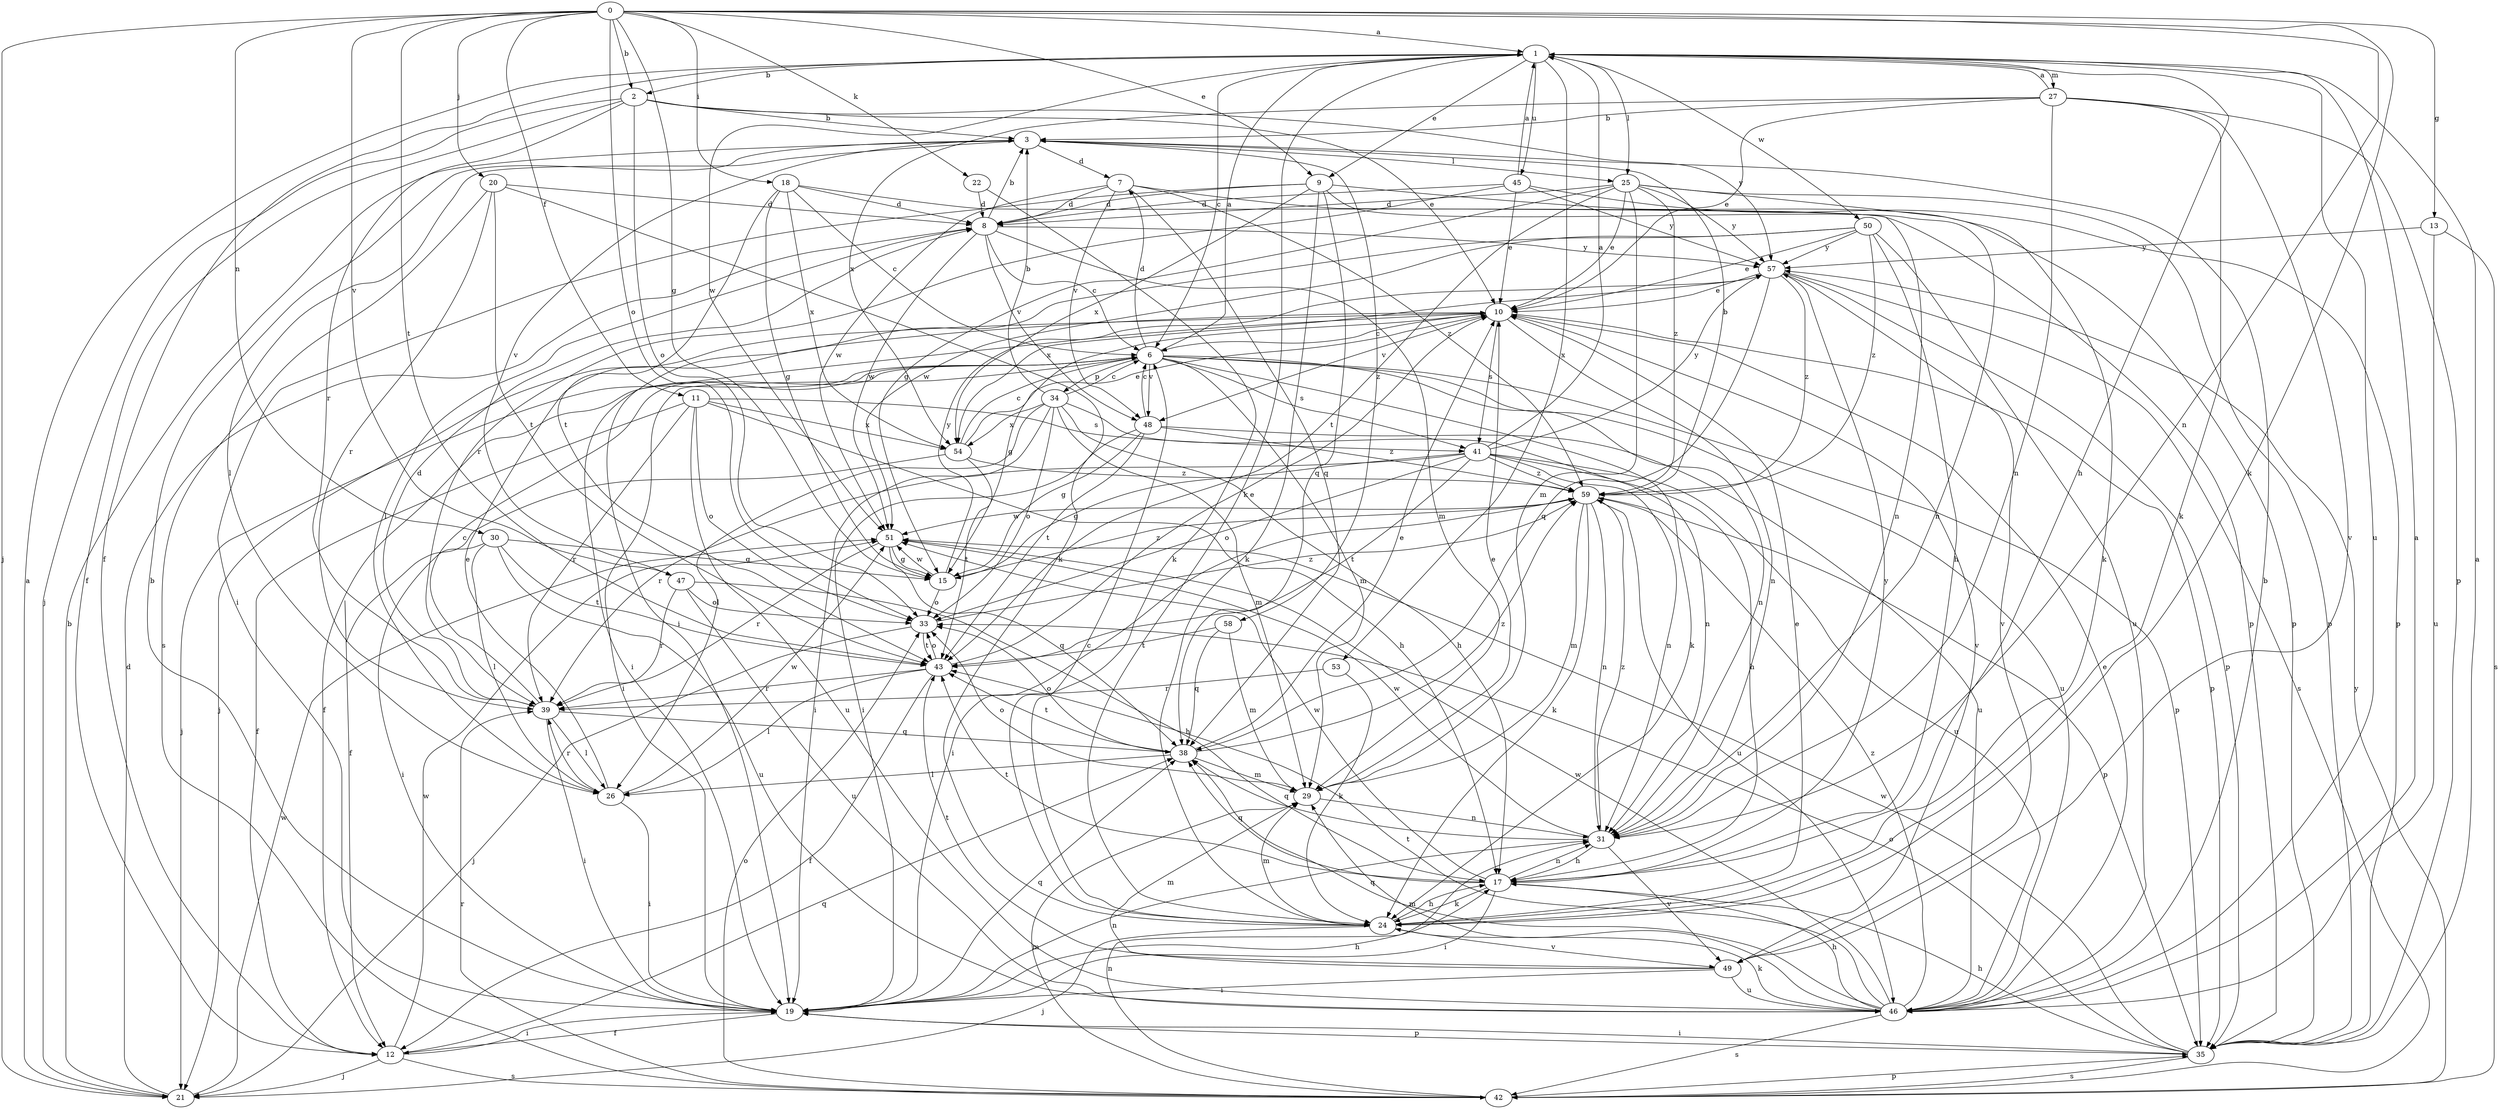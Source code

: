 strict digraph  {
0;
1;
2;
3;
6;
7;
8;
9;
10;
11;
12;
13;
15;
17;
18;
19;
20;
21;
22;
24;
25;
26;
27;
29;
30;
31;
33;
34;
35;
38;
39;
41;
42;
43;
45;
46;
47;
48;
49;
50;
51;
53;
54;
57;
58;
59;
0 -> 1  [label=a];
0 -> 2  [label=b];
0 -> 9  [label=e];
0 -> 11  [label=f];
0 -> 13  [label=g];
0 -> 15  [label=g];
0 -> 18  [label=i];
0 -> 20  [label=j];
0 -> 21  [label=j];
0 -> 22  [label=k];
0 -> 24  [label=k];
0 -> 30  [label=n];
0 -> 31  [label=n];
0 -> 33  [label=o];
0 -> 43  [label=t];
0 -> 47  [label=v];
1 -> 2  [label=b];
1 -> 6  [label=c];
1 -> 9  [label=e];
1 -> 12  [label=f];
1 -> 17  [label=h];
1 -> 24  [label=k];
1 -> 25  [label=l];
1 -> 27  [label=m];
1 -> 45  [label=u];
1 -> 46  [label=u];
1 -> 50  [label=w];
1 -> 51  [label=w];
1 -> 53  [label=x];
2 -> 3  [label=b];
2 -> 10  [label=e];
2 -> 12  [label=f];
2 -> 21  [label=j];
2 -> 33  [label=o];
2 -> 39  [label=r];
2 -> 57  [label=y];
3 -> 7  [label=d];
3 -> 25  [label=l];
3 -> 26  [label=l];
3 -> 47  [label=v];
3 -> 58  [label=z];
6 -> 1  [label=a];
6 -> 7  [label=d];
6 -> 12  [label=f];
6 -> 19  [label=i];
6 -> 21  [label=j];
6 -> 24  [label=k];
6 -> 29  [label=m];
6 -> 31  [label=n];
6 -> 34  [label=p];
6 -> 35  [label=p];
6 -> 41  [label=s];
6 -> 46  [label=u];
6 -> 48  [label=v];
7 -> 8  [label=d];
7 -> 31  [label=n];
7 -> 38  [label=q];
7 -> 48  [label=v];
7 -> 51  [label=w];
7 -> 59  [label=z];
8 -> 3  [label=b];
8 -> 6  [label=c];
8 -> 26  [label=l];
8 -> 29  [label=m];
8 -> 48  [label=v];
8 -> 51  [label=w];
8 -> 57  [label=y];
9 -> 8  [label=d];
9 -> 19  [label=i];
9 -> 24  [label=k];
9 -> 31  [label=n];
9 -> 35  [label=p];
9 -> 38  [label=q];
9 -> 54  [label=x];
10 -> 6  [label=c];
10 -> 15  [label=g];
10 -> 19  [label=i];
10 -> 21  [label=j];
10 -> 31  [label=n];
10 -> 35  [label=p];
10 -> 41  [label=s];
10 -> 48  [label=v];
10 -> 49  [label=v];
11 -> 12  [label=f];
11 -> 17  [label=h];
11 -> 33  [label=o];
11 -> 39  [label=r];
11 -> 41  [label=s];
11 -> 46  [label=u];
11 -> 54  [label=x];
12 -> 19  [label=i];
12 -> 21  [label=j];
12 -> 38  [label=q];
12 -> 42  [label=s];
12 -> 51  [label=w];
13 -> 42  [label=s];
13 -> 46  [label=u];
13 -> 57  [label=y];
15 -> 33  [label=o];
15 -> 51  [label=w];
15 -> 57  [label=y];
15 -> 59  [label=z];
17 -> 19  [label=i];
17 -> 24  [label=k];
17 -> 31  [label=n];
17 -> 38  [label=q];
17 -> 43  [label=t];
17 -> 51  [label=w];
17 -> 57  [label=y];
18 -> 6  [label=c];
18 -> 8  [label=d];
18 -> 15  [label=g];
18 -> 35  [label=p];
18 -> 43  [label=t];
18 -> 54  [label=x];
19 -> 3  [label=b];
19 -> 12  [label=f];
19 -> 17  [label=h];
19 -> 31  [label=n];
19 -> 35  [label=p];
19 -> 38  [label=q];
20 -> 8  [label=d];
20 -> 24  [label=k];
20 -> 39  [label=r];
20 -> 42  [label=s];
20 -> 43  [label=t];
21 -> 1  [label=a];
21 -> 3  [label=b];
21 -> 8  [label=d];
21 -> 51  [label=w];
22 -> 8  [label=d];
22 -> 24  [label=k];
24 -> 6  [label=c];
24 -> 10  [label=e];
24 -> 17  [label=h];
24 -> 21  [label=j];
24 -> 29  [label=m];
24 -> 49  [label=v];
25 -> 8  [label=d];
25 -> 10  [label=e];
25 -> 15  [label=g];
25 -> 24  [label=k];
25 -> 29  [label=m];
25 -> 35  [label=p];
25 -> 43  [label=t];
25 -> 57  [label=y];
25 -> 59  [label=z];
26 -> 10  [label=e];
26 -> 19  [label=i];
26 -> 39  [label=r];
26 -> 51  [label=w];
27 -> 1  [label=a];
27 -> 3  [label=b];
27 -> 10  [label=e];
27 -> 24  [label=k];
27 -> 31  [label=n];
27 -> 35  [label=p];
27 -> 49  [label=v];
27 -> 54  [label=x];
29 -> 10  [label=e];
29 -> 31  [label=n];
29 -> 33  [label=o];
30 -> 15  [label=g];
30 -> 19  [label=i];
30 -> 26  [label=l];
30 -> 43  [label=t];
30 -> 46  [label=u];
31 -> 17  [label=h];
31 -> 38  [label=q];
31 -> 49  [label=v];
31 -> 51  [label=w];
31 -> 59  [label=z];
33 -> 21  [label=j];
33 -> 43  [label=t];
33 -> 59  [label=z];
34 -> 3  [label=b];
34 -> 6  [label=c];
34 -> 17  [label=h];
34 -> 19  [label=i];
34 -> 26  [label=l];
34 -> 29  [label=m];
34 -> 31  [label=n];
34 -> 33  [label=o];
34 -> 54  [label=x];
35 -> 1  [label=a];
35 -> 17  [label=h];
35 -> 19  [label=i];
35 -> 33  [label=o];
35 -> 42  [label=s];
35 -> 51  [label=w];
38 -> 10  [label=e];
38 -> 26  [label=l];
38 -> 29  [label=m];
38 -> 33  [label=o];
38 -> 43  [label=t];
38 -> 59  [label=z];
39 -> 6  [label=c];
39 -> 8  [label=d];
39 -> 19  [label=i];
39 -> 26  [label=l];
39 -> 38  [label=q];
41 -> 1  [label=a];
41 -> 15  [label=g];
41 -> 17  [label=h];
41 -> 31  [label=n];
41 -> 33  [label=o];
41 -> 39  [label=r];
41 -> 43  [label=t];
41 -> 46  [label=u];
41 -> 57  [label=y];
41 -> 59  [label=z];
42 -> 29  [label=m];
42 -> 31  [label=n];
42 -> 33  [label=o];
42 -> 35  [label=p];
42 -> 39  [label=r];
42 -> 57  [label=y];
43 -> 10  [label=e];
43 -> 12  [label=f];
43 -> 26  [label=l];
43 -> 33  [label=o];
43 -> 39  [label=r];
45 -> 1  [label=a];
45 -> 8  [label=d];
45 -> 10  [label=e];
45 -> 35  [label=p];
45 -> 39  [label=r];
45 -> 57  [label=y];
46 -> 1  [label=a];
46 -> 3  [label=b];
46 -> 10  [label=e];
46 -> 17  [label=h];
46 -> 24  [label=k];
46 -> 29  [label=m];
46 -> 38  [label=q];
46 -> 42  [label=s];
46 -> 43  [label=t];
46 -> 51  [label=w];
46 -> 59  [label=z];
47 -> 17  [label=h];
47 -> 33  [label=o];
47 -> 39  [label=r];
47 -> 46  [label=u];
48 -> 6  [label=c];
48 -> 15  [label=g];
48 -> 19  [label=i];
48 -> 43  [label=t];
48 -> 46  [label=u];
48 -> 59  [label=z];
49 -> 19  [label=i];
49 -> 29  [label=m];
49 -> 43  [label=t];
49 -> 46  [label=u];
50 -> 10  [label=e];
50 -> 17  [label=h];
50 -> 19  [label=i];
50 -> 46  [label=u];
50 -> 51  [label=w];
50 -> 57  [label=y];
50 -> 59  [label=z];
51 -> 15  [label=g];
51 -> 38  [label=q];
51 -> 39  [label=r];
53 -> 24  [label=k];
53 -> 39  [label=r];
54 -> 6  [label=c];
54 -> 10  [label=e];
54 -> 12  [label=f];
54 -> 43  [label=t];
54 -> 59  [label=z];
57 -> 10  [label=e];
57 -> 35  [label=p];
57 -> 38  [label=q];
57 -> 42  [label=s];
57 -> 49  [label=v];
57 -> 54  [label=x];
57 -> 59  [label=z];
58 -> 29  [label=m];
58 -> 38  [label=q];
58 -> 43  [label=t];
59 -> 3  [label=b];
59 -> 19  [label=i];
59 -> 24  [label=k];
59 -> 29  [label=m];
59 -> 31  [label=n];
59 -> 35  [label=p];
59 -> 46  [label=u];
59 -> 51  [label=w];
}
